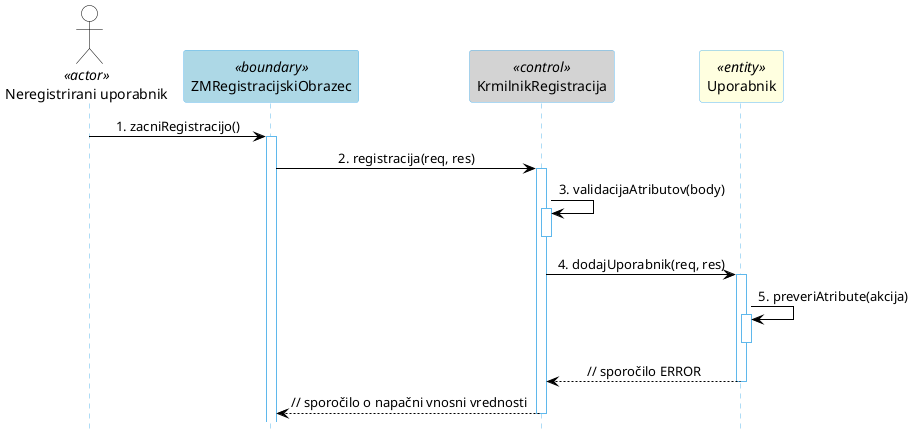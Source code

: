 @startuml
hide footbox

skinparam backgroundcolor transparent
skinparam defaultTextAlignment center
skinparam actorBorderColor black
skinparam actorBackgroundColor white
skinparam arrowColor black  
skinparam sequenceLifeLineBorderColor #5FB8EC
skinparam sequenceParticipantBorderColor #5FB8EC
skinparam sequenceParticipantBackgroundColor white

actor "Neregistrirani uporabnik" as Neregistriran <<actor>>
participant "ZMRegistracijskiObrazec" as Obrazec <<boundary>> #lightBlue
participant "KrmilnikRegistracija" as Krmilnik <<control>> #lightGray
participant Uporabnik <<entity>> #lightYellow

Neregistriran -> Obrazec: 1. zacniRegistracijo()
activate Obrazec
Obrazec -> Krmilnik: 2. registracija(req, res)
activate Krmilnik
Krmilnik -> Krmilnik: 3. validacijaAtributov(body)
activate Krmilnik
deactivate Krmilnik
Krmilnik -> Uporabnik: 4. dodajUporabnik(req, res)
activate Uporabnik
Uporabnik -> Uporabnik: 5. preveriAtribute(akcija)
activate Uporabnik
deactivate Uporabnik
Krmilnik <-- Uporabnik: // sporočilo ERROR
deactivate Uporabnik
Obrazec <-- Krmilnik: // sporočilo o napačni vnosni vrednosti
deactivate Krmilnik
@enduml